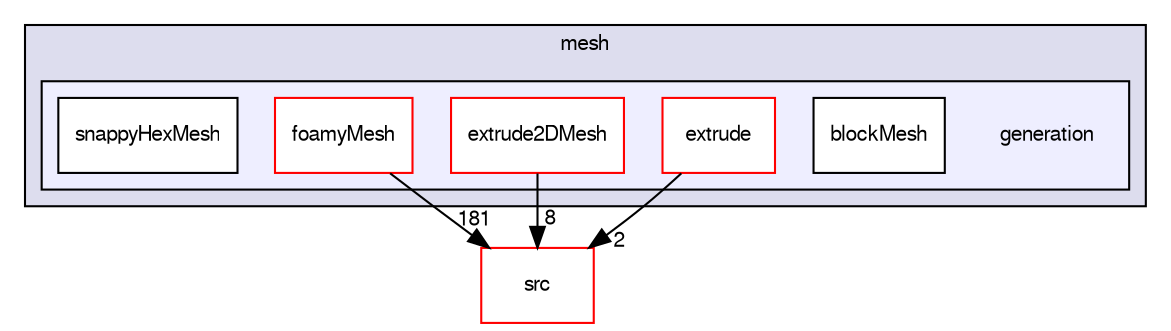 digraph "applications/utilities/mesh/generation" {
  bgcolor=transparent;
  compound=true
  node [ fontsize="10", fontname="FreeSans"];
  edge [ labelfontsize="10", labelfontname="FreeSans"];
  subgraph clusterdir_d0d736d3dc14112e53d1ae4faa8f931f {
    graph [ bgcolor="#ddddee", pencolor="black", label="mesh" fontname="FreeSans", fontsize="10", URL="dir_d0d736d3dc14112e53d1ae4faa8f931f.html"]
  subgraph clusterdir_5e38c77784c29cb5c03b448ec3140896 {
    graph [ bgcolor="#eeeeff", pencolor="black", label="" URL="dir_5e38c77784c29cb5c03b448ec3140896.html"];
    dir_5e38c77784c29cb5c03b448ec3140896 [shape=plaintext label="generation"];
    dir_2a4d777693632c01efb82b5a9fbe1080 [shape=box label="blockMesh" color="black" fillcolor="white" style="filled" URL="dir_2a4d777693632c01efb82b5a9fbe1080.html"];
    dir_af241b20e5f9e52bf2ec87596a5ffb9d [shape=box label="extrude" color="red" fillcolor="white" style="filled" URL="dir_af241b20e5f9e52bf2ec87596a5ffb9d.html"];
    dir_99548adcce9b8f8245b66372fad7a3f4 [shape=box label="extrude2DMesh" color="red" fillcolor="white" style="filled" URL="dir_99548adcce9b8f8245b66372fad7a3f4.html"];
    dir_525b031d9ecda2adbb84a631566a9480 [shape=box label="foamyMesh" color="red" fillcolor="white" style="filled" URL="dir_525b031d9ecda2adbb84a631566a9480.html"];
    dir_6cb59580d6959b0c95629f696fb8f947 [shape=box label="snappyHexMesh" color="black" fillcolor="white" style="filled" URL="dir_6cb59580d6959b0c95629f696fb8f947.html"];
  }
  }
  dir_68267d1309a1af8e8297ef4c3efbcdba [shape=box label="src" color="red" URL="dir_68267d1309a1af8e8297ef4c3efbcdba.html"];
  dir_525b031d9ecda2adbb84a631566a9480->dir_68267d1309a1af8e8297ef4c3efbcdba [headlabel="181", labeldistance=1.5 headhref="dir_000339_000568.html"];
  dir_af241b20e5f9e52bf2ec87596a5ffb9d->dir_68267d1309a1af8e8297ef4c3efbcdba [headlabel="2", labeldistance=1.5 headhref="dir_000331_000568.html"];
  dir_99548adcce9b8f8245b66372fad7a3f4->dir_68267d1309a1af8e8297ef4c3efbcdba [headlabel="8", labeldistance=1.5 headhref="dir_000335_000568.html"];
}

